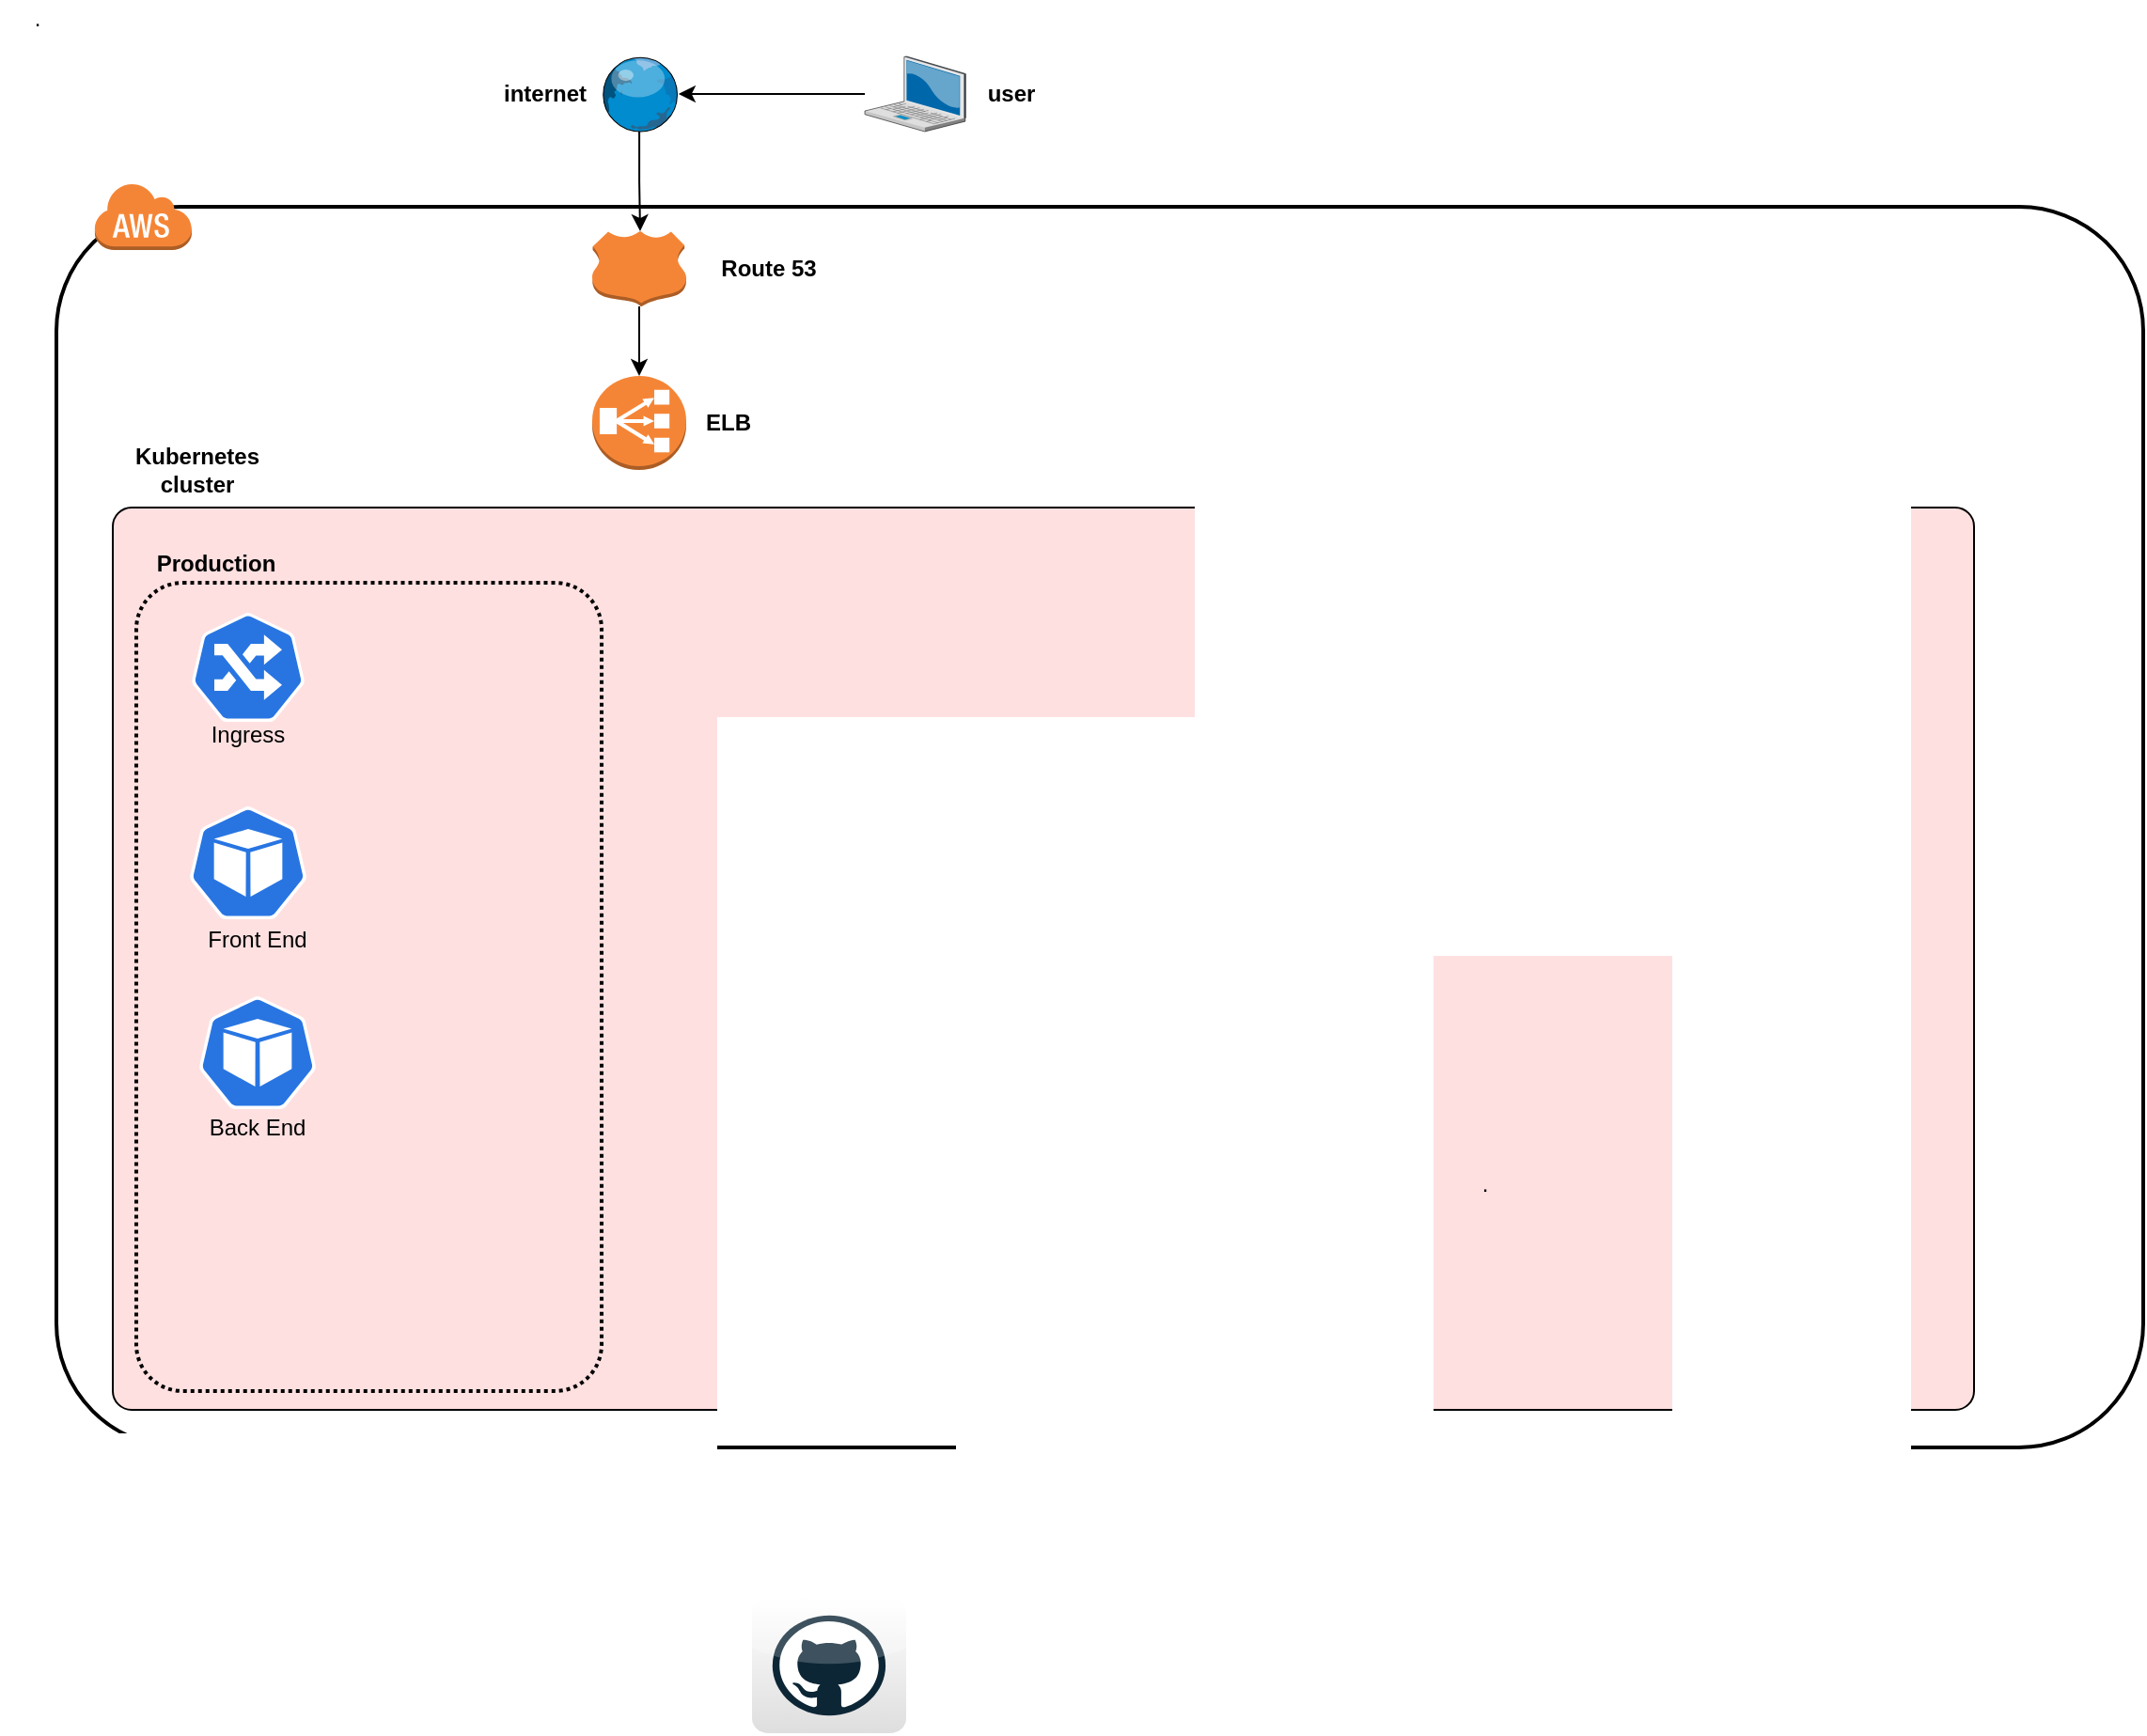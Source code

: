 <mxfile version="14.5.3" type="github">
  <diagram id="nLGvmhEnabeol0AA0Wa8" name="Page-1">
    <mxGraphModel dx="1346" dy="806" grid="1" gridSize="10" guides="1" tooltips="1" connect="1" arrows="1" fold="1" page="1" pageScale="1" pageWidth="850" pageHeight="1100" math="0" shadow="0">
      <root>
        <mxCell id="0" />
        <mxCell id="1" parent="0" />
        <mxCell id="ySTdk2VYPAC3CAytviou-3" value="" style="rounded=1;arcSize=10;dashed=0;fillColor=none;gradientColor=none;strokeWidth=2;" parent="1" vertex="1">
          <mxGeometry x="80" y="270" width="1110" height="660" as="geometry" />
        </mxCell>
        <mxCell id="ySTdk2VYPAC3CAytviou-16" value="" style="html=1;outlineConnect=0;whiteSpace=wrap;fillColor=#FFE0E0;shape=mxgraph.archimate3.application;archiType=rounded;" parent="1" vertex="1">
          <mxGeometry x="110" y="430" width="990" height="480" as="geometry" />
        </mxCell>
        <mxCell id="ySTdk2VYPAC3CAytviou-32" value="" style="rounded=1;arcSize=10;dashed=1;fillColor=none;gradientColor=none;dashPattern=1 1;strokeWidth=2;" parent="1" vertex="1">
          <mxGeometry x="122.5" y="470" width="247.5" height="430" as="geometry" />
        </mxCell>
        <mxCell id="ySTdk2VYPAC3CAytviou-6" value="" style="dashed=0;html=1;shape=mxgraph.aws3.cloud;fillColor=#F58536;gradientColor=none;dashed=0;" parent="1" vertex="1">
          <mxGeometry x="100" y="257" width="52" height="36" as="geometry" />
        </mxCell>
        <mxCell id="ySTdk2VYPAC3CAytviou-14" value="" style="outlineConnect=0;dashed=0;verticalLabelPosition=bottom;verticalAlign=top;align=center;html=1;shape=mxgraph.aws3.classic_load_balancer;fillColor=#F58536;gradientColor=none;" parent="1" vertex="1">
          <mxGeometry x="365" y="360" width="50" height="50" as="geometry" />
        </mxCell>
        <mxCell id="ySTdk2VYPAC3CAytviou-28" style="edgeStyle=orthogonalEdgeStyle;rounded=0;orthogonalLoop=1;jettySize=auto;html=1;" parent="1" source="ySTdk2VYPAC3CAytviou-17" target="ySTdk2VYPAC3CAytviou-14" edge="1">
          <mxGeometry relative="1" as="geometry" />
        </mxCell>
        <mxCell id="ySTdk2VYPAC3CAytviou-17" value="" style="outlineConnect=0;dashed=0;verticalLabelPosition=bottom;verticalAlign=top;align=center;html=1;shape=mxgraph.aws3.hosted_zone;fillColor=#F58536;gradientColor=none;" parent="1" vertex="1">
          <mxGeometry x="365" y="283" width="50" height="40" as="geometry" />
        </mxCell>
        <mxCell id="ySTdk2VYPAC3CAytviou-19" value="" style="html=1;dashed=0;whitespace=wrap;fillColor=#2875E2;strokeColor=#ffffff;points=[[0.005,0.63,0],[0.1,0.2,0],[0.9,0.2,0],[0.5,0,0],[0.995,0.63,0],[0.72,0.99,0],[0.5,1,0],[0.28,0.99,0]];shape=mxgraph.kubernetes.icon;prIcon=ing" parent="1" vertex="1">
          <mxGeometry x="152" y="480" width="60" height="70" as="geometry" />
        </mxCell>
        <mxCell id="ySTdk2VYPAC3CAytviou-42" value="&lt;b&gt;Kubernetes cluster&lt;/b&gt;" style="text;html=1;strokeColor=none;fillColor=none;align=center;verticalAlign=middle;whiteSpace=wrap;rounded=0;" parent="1" vertex="1">
          <mxGeometry x="110" y="400" width="90" height="20" as="geometry" />
        </mxCell>
        <mxCell id="ySTdk2VYPAC3CAytviou-43" value="&lt;b&gt;Production&lt;/b&gt;" style="text;html=1;strokeColor=none;fillColor=none;align=center;verticalAlign=middle;whiteSpace=wrap;rounded=0;" parent="1" vertex="1">
          <mxGeometry x="120" y="450" width="90" height="20" as="geometry" />
        </mxCell>
        <mxCell id="ySTdk2VYPAC3CAytviou-44" value="&lt;b&gt;ELB&lt;/b&gt;" style="text;html=1;strokeColor=none;fillColor=none;align=center;verticalAlign=middle;whiteSpace=wrap;rounded=0;" parent="1" vertex="1">
          <mxGeometry x="415" y="375" width="45" height="20" as="geometry" />
        </mxCell>
        <mxCell id="ySTdk2VYPAC3CAytviou-45" value="&lt;b&gt;Route 53&lt;/b&gt;" style="text;html=1;strokeColor=none;fillColor=none;align=center;verticalAlign=middle;whiteSpace=wrap;rounded=0;" parent="1" vertex="1">
          <mxGeometry x="425" y="293" width="67.5" height="20" as="geometry" />
        </mxCell>
        <mxCell id="ySTdk2VYPAC3CAytviou-50" value="Front End" style="text;html=1;strokeColor=none;fillColor=none;align=center;verticalAlign=middle;whiteSpace=wrap;rounded=0;" parent="1" vertex="1">
          <mxGeometry x="147" y="649" width="80" height="22" as="geometry" />
        </mxCell>
        <mxCell id="ySTdk2VYPAC3CAytviou-54" value="Back End" style="text;html=1;strokeColor=none;fillColor=none;align=center;verticalAlign=middle;whiteSpace=wrap;rounded=0;" parent="1" vertex="1">
          <mxGeometry x="137" y="750" width="100" height="20" as="geometry" />
        </mxCell>
        <mxCell id="EdD8ntY-mu3pGyjEvJmg-4" style="edgeStyle=orthogonalEdgeStyle;rounded=0;orthogonalLoop=1;jettySize=auto;html=1;" parent="1" source="EdD8ntY-mu3pGyjEvJmg-2" target="EdD8ntY-mu3pGyjEvJmg-3" edge="1">
          <mxGeometry relative="1" as="geometry" />
        </mxCell>
        <mxCell id="EdD8ntY-mu3pGyjEvJmg-2" value="" style="verticalLabelPosition=bottom;aspect=fixed;html=1;verticalAlign=top;strokeColor=none;align=center;outlineConnect=0;shape=mxgraph.citrix.laptop_2;" parent="1" vertex="1">
          <mxGeometry x="510" y="190" width="53.64" height="40" as="geometry" />
        </mxCell>
        <mxCell id="EdD8ntY-mu3pGyjEvJmg-5" style="edgeStyle=orthogonalEdgeStyle;rounded=0;orthogonalLoop=1;jettySize=auto;html=1;entryX=0.51;entryY=0;entryDx=0;entryDy=0;entryPerimeter=0;" parent="1" source="EdD8ntY-mu3pGyjEvJmg-3" target="ySTdk2VYPAC3CAytviou-17" edge="1">
          <mxGeometry relative="1" as="geometry" />
        </mxCell>
        <mxCell id="EdD8ntY-mu3pGyjEvJmg-3" value="" style="verticalLabelPosition=bottom;aspect=fixed;html=1;verticalAlign=top;strokeColor=none;align=center;outlineConnect=0;shape=mxgraph.citrix.globe;" parent="1" vertex="1">
          <mxGeometry x="369.07" y="190" width="41.86" height="40" as="geometry" />
        </mxCell>
        <mxCell id="EdD8ntY-mu3pGyjEvJmg-6" value="&lt;b&gt;user&lt;/b&gt;" style="text;html=1;strokeColor=none;fillColor=none;align=center;verticalAlign=middle;whiteSpace=wrap;rounded=0;" parent="1" vertex="1">
          <mxGeometry x="568" y="200" width="40" height="20" as="geometry" />
        </mxCell>
        <mxCell id="EdD8ntY-mu3pGyjEvJmg-7" value="&lt;b&gt;internet&lt;/b&gt;" style="text;html=1;strokeColor=none;fillColor=none;align=center;verticalAlign=middle;whiteSpace=wrap;rounded=0;" parent="1" vertex="1">
          <mxGeometry x="320" y="200" width="40" height="20" as="geometry" />
        </mxCell>
        <mxCell id="EdD8ntY-mu3pGyjEvJmg-10" value="." style="text;html=1;strokeColor=none;fillColor=none;align=center;verticalAlign=middle;whiteSpace=wrap;rounded=0;" parent="1" vertex="1">
          <mxGeometry x="50" y="160" width="40" height="20" as="geometry" />
        </mxCell>
        <mxCell id="EdD8ntY-mu3pGyjEvJmg-11" value="." style="text;html=1;strokeColor=none;fillColor=none;align=center;verticalAlign=middle;whiteSpace=wrap;rounded=0;" parent="1" vertex="1">
          <mxGeometry x="820" y="780" width="40" height="20" as="geometry" />
        </mxCell>
        <mxCell id="TjUKE0DXoKypZ23P0ih8-2" value="" style="html=1;dashed=0;whitespace=wrap;fillColor=#2875E2;strokeColor=#ffffff;points=[[0.005,0.63,0],[0.1,0.2,0],[0.9,0.2,0],[0.5,0,0],[0.995,0.63,0],[0.72,0.99,0],[0.5,1,0],[0.28,0.99,0]];shape=mxgraph.kubernetes.icon;prIcon=pod" vertex="1" parent="1">
          <mxGeometry x="147" y="589" width="70" height="60" as="geometry" />
        </mxCell>
        <mxCell id="TjUKE0DXoKypZ23P0ih8-5" value="" style="html=1;dashed=0;whitespace=wrap;fillColor=#2875E2;strokeColor=#ffffff;points=[[0.005,0.63,0],[0.1,0.2,0],[0.9,0.2,0],[0.5,0,0],[0.995,0.63,0],[0.72,0.99,0],[0.5,1,0],[0.28,0.99,0]];shape=mxgraph.kubernetes.icon;prIcon=pod" vertex="1" parent="1">
          <mxGeometry x="152" y="690" width="70" height="60" as="geometry" />
        </mxCell>
        <mxCell id="TjUKE0DXoKypZ23P0ih8-6" value="Ingress" style="text;html=1;strokeColor=none;fillColor=none;align=center;verticalAlign=middle;whiteSpace=wrap;rounded=0;" vertex="1" parent="1">
          <mxGeometry x="142" y="540" width="80" height="22" as="geometry" />
        </mxCell>
        <mxCell id="TjUKE0DXoKypZ23P0ih8-7" value="" style="dashed=0;outlineConnect=0;html=1;align=center;labelPosition=center;verticalLabelPosition=bottom;verticalAlign=top;shape=mxgraph.webicons.github;gradientColor=#DFDEDE" vertex="1" parent="1">
          <mxGeometry x="450" y="1010" width="82" height="72" as="geometry" />
        </mxCell>
      </root>
    </mxGraphModel>
  </diagram>
</mxfile>
